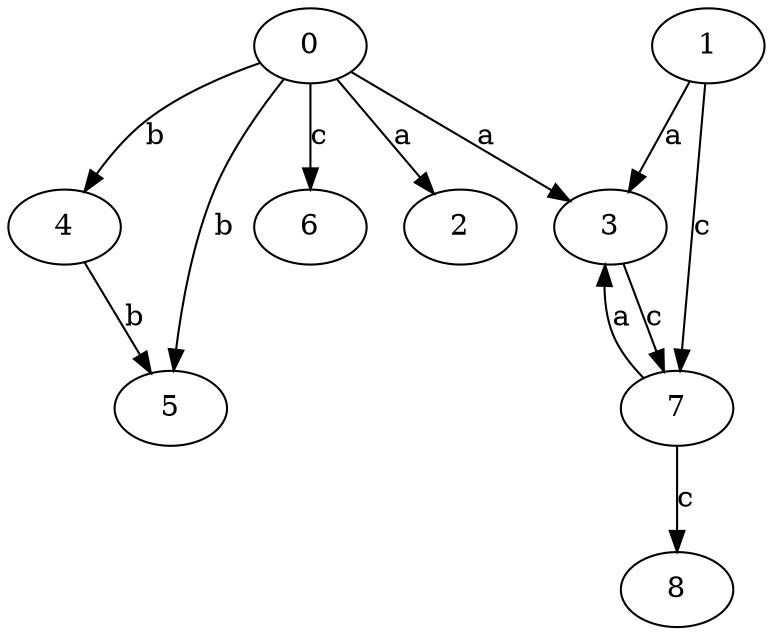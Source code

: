 strict digraph  {
2;
3;
4;
5;
6;
7;
0;
8;
1;
3 -> 7  [label=c];
4 -> 5  [label=b];
7 -> 3  [label=a];
7 -> 8  [label=c];
0 -> 2  [label=a];
0 -> 3  [label=a];
0 -> 4  [label=b];
0 -> 5  [label=b];
0 -> 6  [label=c];
1 -> 3  [label=a];
1 -> 7  [label=c];
}
